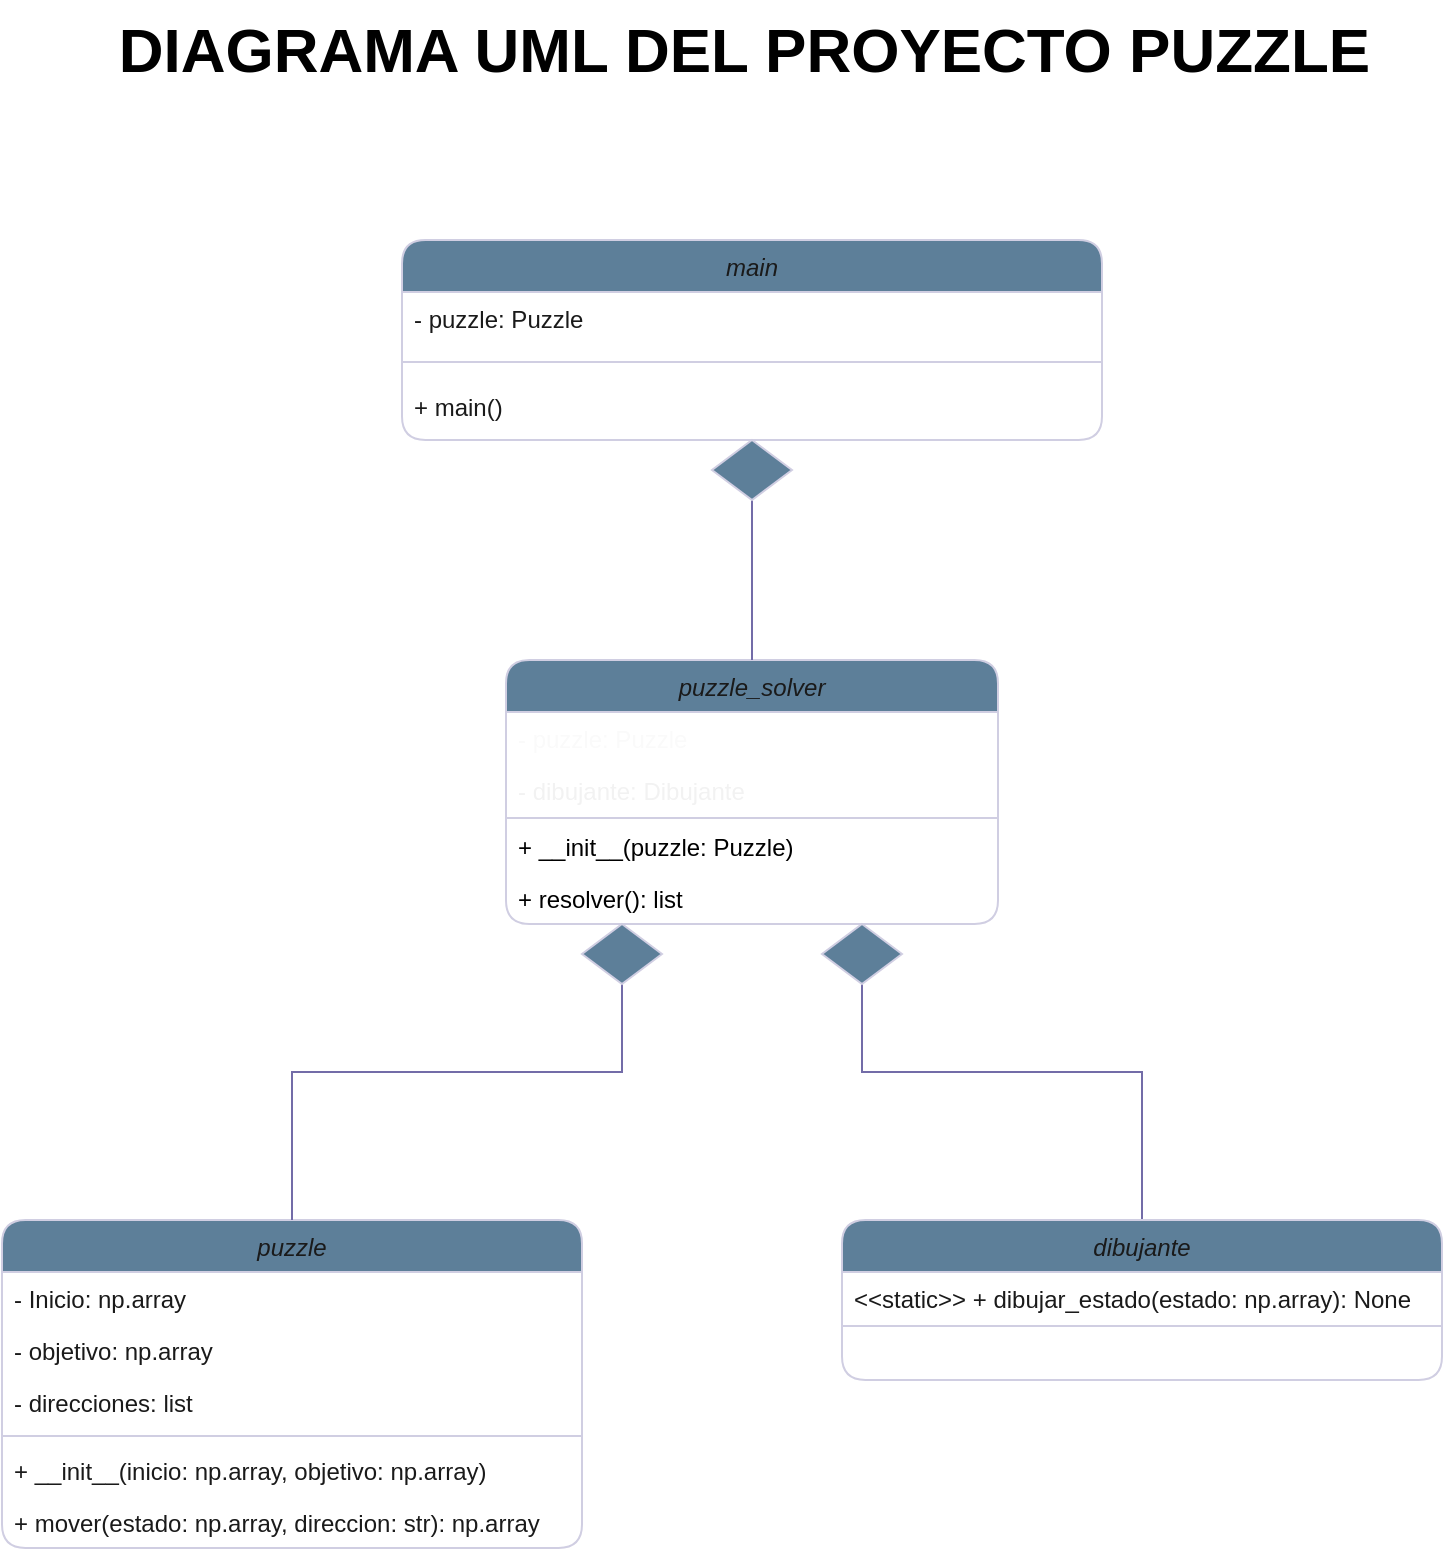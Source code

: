 <mxfile>
    <diagram id="C5RBs43oDa-KdzZeNtuy" name="Page-1">
        <mxGraphModel dx="858" dy="573" grid="1" gridSize="10" guides="1" tooltips="1" connect="1" arrows="1" fold="1" page="1" pageScale="1" pageWidth="827" pageHeight="1169" math="0" shadow="0">
            <root>
                <mxCell id="WIyWlLk6GJQsqaUBKTNV-0"/>
                <mxCell id="WIyWlLk6GJQsqaUBKTNV-1" parent="WIyWlLk6GJQsqaUBKTNV-0"/>
                <mxCell id="zkfFHV4jXpPFQw0GAbJ--0" value="puzzle" style="swimlane;fontStyle=2;align=center;verticalAlign=top;childLayout=stackLayout;horizontal=1;startSize=26;horizontalStack=0;resizeParent=1;resizeLast=0;collapsible=1;marginBottom=0;rounded=1;shadow=0;strokeWidth=1;labelBackgroundColor=none;fillColor=#5D7F99;strokeColor=#D0CEE2;fontColor=#1A1A1A;" parent="WIyWlLk6GJQsqaUBKTNV-1" vertex="1">
                    <mxGeometry x="50" y="690" width="290" height="164" as="geometry">
                        <mxRectangle x="220" y="120" width="160" height="26" as="alternateBounds"/>
                    </mxGeometry>
                </mxCell>
                <mxCell id="zkfFHV4jXpPFQw0GAbJ--1" value="- Inicio: np.array" style="text;align=left;verticalAlign=top;spacingLeft=4;spacingRight=4;overflow=hidden;rotatable=0;points=[[0,0.5],[1,0.5]];portConstraint=eastwest;labelBackgroundColor=none;rounded=1;fontColor=#1A1A1A;" parent="zkfFHV4jXpPFQw0GAbJ--0" vertex="1">
                    <mxGeometry y="26" width="290" height="26" as="geometry"/>
                </mxCell>
                <mxCell id="zkfFHV4jXpPFQw0GAbJ--2" value="- objetivo: np.array" style="text;align=left;verticalAlign=top;spacingLeft=4;spacingRight=4;overflow=hidden;rotatable=0;points=[[0,0.5],[1,0.5]];portConstraint=eastwest;rounded=1;shadow=0;html=0;labelBackgroundColor=none;fontColor=#1A1A1A;" parent="zkfFHV4jXpPFQw0GAbJ--0" vertex="1">
                    <mxGeometry y="52" width="290" height="26" as="geometry"/>
                </mxCell>
                <mxCell id="zkfFHV4jXpPFQw0GAbJ--3" value="- direcciones: list " style="text;align=left;verticalAlign=top;spacingLeft=4;spacingRight=4;overflow=hidden;rotatable=0;points=[[0,0.5],[1,0.5]];portConstraint=eastwest;rounded=1;shadow=0;html=0;labelBackgroundColor=none;fontColor=#1A1A1A;" parent="zkfFHV4jXpPFQw0GAbJ--0" vertex="1">
                    <mxGeometry y="78" width="290" height="26" as="geometry"/>
                </mxCell>
                <mxCell id="zkfFHV4jXpPFQw0GAbJ--4" value="" style="line;html=1;strokeWidth=1;align=left;verticalAlign=middle;spacingTop=-1;spacingLeft=3;spacingRight=3;rotatable=0;labelPosition=right;points=[];portConstraint=eastwest;labelBackgroundColor=none;rounded=1;fillColor=#5D7F99;strokeColor=#D0CEE2;fontColor=#1A1A1A;" parent="zkfFHV4jXpPFQw0GAbJ--0" vertex="1">
                    <mxGeometry y="104" width="290" height="8" as="geometry"/>
                </mxCell>
                <mxCell id="zkfFHV4jXpPFQw0GAbJ--5" value="+ __init__(inicio: np.array, objetivo: np.array)" style="text;align=left;verticalAlign=top;spacingLeft=4;spacingRight=4;overflow=hidden;rotatable=0;points=[[0,0.5],[1,0.5]];portConstraint=eastwest;labelBackgroundColor=none;rounded=1;fontColor=#1A1A1A;" parent="zkfFHV4jXpPFQw0GAbJ--0" vertex="1">
                    <mxGeometry y="112" width="290" height="26" as="geometry"/>
                </mxCell>
                <mxCell id="HfaBEtG0C1B9pcBdNKx_-7" value="+ mover(estado: np.array, direccion: str): np.array" style="text;align=left;verticalAlign=top;spacingLeft=4;spacingRight=4;overflow=hidden;rotatable=0;points=[[0,0.5],[1,0.5]];portConstraint=eastwest;labelBackgroundColor=none;rounded=1;fontColor=#1A1A1A;" parent="zkfFHV4jXpPFQw0GAbJ--0" vertex="1">
                    <mxGeometry y="138" width="290" height="26" as="geometry"/>
                </mxCell>
                <mxCell id="HfaBEtG0C1B9pcBdNKx_-60" style="edgeStyle=orthogonalEdgeStyle;rounded=0;orthogonalLoop=1;jettySize=auto;html=1;entryX=0.5;entryY=0;entryDx=0;entryDy=0;strokeColor=#736CA8;fontColor=#1A1A1A;endArrow=none;endFill=0;" parent="WIyWlLk6GJQsqaUBKTNV-1" source="HfaBEtG0C1B9pcBdNKx_-54" target="zkfFHV4jXpPFQw0GAbJ--0" edge="1">
                    <mxGeometry relative="1" as="geometry">
                        <Array as="points">
                            <mxPoint x="195" y="616"/>
                        </Array>
                    </mxGeometry>
                </mxCell>
                <mxCell id="HfaBEtG0C1B9pcBdNKx_-61" style="edgeStyle=orthogonalEdgeStyle;rounded=0;orthogonalLoop=1;jettySize=auto;html=1;strokeColor=#736CA8;fontColor=#1A1A1A;endArrow=none;endFill=0;" parent="WIyWlLk6GJQsqaUBKTNV-1" source="HfaBEtG0C1B9pcBdNKx_-64" target="HfaBEtG0C1B9pcBdNKx_-27" edge="1">
                    <mxGeometry relative="1" as="geometry">
                        <Array as="points">
                            <mxPoint x="480" y="616"/>
                            <mxPoint x="620" y="616"/>
                        </Array>
                    </mxGeometry>
                </mxCell>
                <mxCell id="HfaBEtG0C1B9pcBdNKx_-10" value="puzzle_solver" style="swimlane;fontStyle=2;align=center;verticalAlign=top;childLayout=stackLayout;horizontal=1;startSize=26;horizontalStack=0;resizeParent=1;resizeLast=0;collapsible=1;marginBottom=0;rounded=1;shadow=0;strokeWidth=1;labelBackgroundColor=none;fillColor=#5D7F99;strokeColor=#D0CEE2;fontColor=#1A1A1A;" parent="WIyWlLk6GJQsqaUBKTNV-1" vertex="1">
                    <mxGeometry x="302" y="410" width="246" height="132" as="geometry">
                        <mxRectangle x="220" y="120" width="160" height="26" as="alternateBounds"/>
                    </mxGeometry>
                </mxCell>
                <mxCell id="HfaBEtG0C1B9pcBdNKx_-11" value="- puzzle: Puzzle " style="text;align=left;verticalAlign=top;spacingLeft=4;spacingRight=4;overflow=hidden;rotatable=0;points=[[0,0.5],[1,0.5]];portConstraint=eastwest;labelBackgroundColor=none;rounded=1;fontColor=#fafafa;" parent="HfaBEtG0C1B9pcBdNKx_-10" vertex="1">
                    <mxGeometry y="26" width="246" height="26" as="geometry"/>
                </mxCell>
                <mxCell id="HfaBEtG0C1B9pcBdNKx_-23" value="- dibujante: Dibujante" style="text;align=left;verticalAlign=top;spacingLeft=4;spacingRight=4;overflow=hidden;rotatable=0;points=[[0,0.5],[1,0.5]];portConstraint=eastwest;labelBackgroundColor=none;rounded=1;fontColor=#f2f2f2;" parent="HfaBEtG0C1B9pcBdNKx_-10" vertex="1">
                    <mxGeometry y="52" width="246" height="26" as="geometry"/>
                </mxCell>
                <mxCell id="HfaBEtG0C1B9pcBdNKx_-14" value="" style="line;html=1;strokeWidth=1;align=left;verticalAlign=middle;spacingTop=-1;spacingLeft=3;spacingRight=3;rotatable=0;labelPosition=right;points=[];portConstraint=eastwest;labelBackgroundColor=none;rounded=1;fillColor=#5D7F99;strokeColor=#D0CEE2;fontColor=#1A1A1A;" parent="HfaBEtG0C1B9pcBdNKx_-10" vertex="1">
                    <mxGeometry y="78" width="246" height="2" as="geometry"/>
                </mxCell>
                <mxCell id="HfaBEtG0C1B9pcBdNKx_-24" value="+ __init__(puzzle: Puzzle)" style="text;align=left;verticalAlign=top;spacingLeft=4;spacingRight=4;overflow=hidden;rotatable=0;points=[[0,0.5],[1,0.5]];portConstraint=eastwest;labelBackgroundColor=none;rounded=1;fontColor=default;" parent="HfaBEtG0C1B9pcBdNKx_-10" vertex="1">
                    <mxGeometry y="80" width="246" height="26" as="geometry"/>
                </mxCell>
                <mxCell id="HfaBEtG0C1B9pcBdNKx_-26" value="+ resolver(): list" style="text;align=left;verticalAlign=top;spacingLeft=4;spacingRight=4;overflow=hidden;rotatable=0;points=[[0,0.5],[1,0.5]];portConstraint=eastwest;labelBackgroundColor=none;rounded=1;fontColor=default;" parent="HfaBEtG0C1B9pcBdNKx_-10" vertex="1">
                    <mxGeometry y="106" width="246" height="26" as="geometry"/>
                </mxCell>
                <mxCell id="HfaBEtG0C1B9pcBdNKx_-27" value="dibujante" style="swimlane;fontStyle=2;align=center;verticalAlign=top;childLayout=stackLayout;horizontal=1;startSize=26;horizontalStack=0;resizeParent=1;resizeLast=0;collapsible=1;marginBottom=0;rounded=1;shadow=0;strokeWidth=1;labelBackgroundColor=none;fillColor=#5D7F99;strokeColor=#D0CEE2;fontColor=#1A1A1A;" parent="WIyWlLk6GJQsqaUBKTNV-1" vertex="1">
                    <mxGeometry x="470" y="690" width="300" height="80" as="geometry">
                        <mxRectangle x="220" y="120" width="160" height="26" as="alternateBounds"/>
                    </mxGeometry>
                </mxCell>
                <mxCell id="HfaBEtG0C1B9pcBdNKx_-28" value="&lt;&lt;static&gt;&gt; + dibujar_estado(estado: np.array): None" style="text;align=left;verticalAlign=top;spacingLeft=4;spacingRight=4;overflow=hidden;rotatable=0;points=[[0,0.5],[1,0.5]];portConstraint=eastwest;labelBackgroundColor=none;rounded=1;fontColor=#1A1A1A;" parent="HfaBEtG0C1B9pcBdNKx_-27" vertex="1">
                    <mxGeometry y="26" width="300" height="26" as="geometry"/>
                </mxCell>
                <mxCell id="HfaBEtG0C1B9pcBdNKx_-30" value="" style="line;html=1;strokeWidth=1;align=left;verticalAlign=middle;spacingTop=-1;spacingLeft=3;spacingRight=3;rotatable=0;labelPosition=right;points=[];portConstraint=eastwest;labelBackgroundColor=none;rounded=1;fillColor=#5D7F99;strokeColor=#D0CEE2;fontColor=#1A1A1A;" parent="HfaBEtG0C1B9pcBdNKx_-27" vertex="1">
                    <mxGeometry y="52" width="300" height="2" as="geometry"/>
                </mxCell>
                <mxCell id="HfaBEtG0C1B9pcBdNKx_-47" style="edgeStyle=orthogonalEdgeStyle;rounded=0;orthogonalLoop=1;jettySize=auto;html=1;entryX=0.5;entryY=0;entryDx=0;entryDy=0;strokeColor=none;fontColor=#1A1A1A;" parent="WIyWlLk6GJQsqaUBKTNV-1" source="HfaBEtG0C1B9pcBdNKx_-33" target="zkfFHV4jXpPFQw0GAbJ--0" edge="1">
                    <mxGeometry relative="1" as="geometry"/>
                </mxCell>
                <mxCell id="HfaBEtG0C1B9pcBdNKx_-58" style="edgeStyle=orthogonalEdgeStyle;rounded=0;orthogonalLoop=1;jettySize=auto;html=1;entryX=0.5;entryY=0;entryDx=0;entryDy=0;strokeColor=#736CA8;fontColor=#1A1A1A;endArrow=none;endFill=0;" parent="WIyWlLk6GJQsqaUBKTNV-1" source="HfaBEtG0C1B9pcBdNKx_-53" target="HfaBEtG0C1B9pcBdNKx_-10" edge="1">
                    <mxGeometry relative="1" as="geometry"/>
                </mxCell>
                <mxCell id="HfaBEtG0C1B9pcBdNKx_-33" value="main" style="swimlane;fontStyle=2;align=center;verticalAlign=top;childLayout=stackLayout;horizontal=1;startSize=26;horizontalStack=0;resizeParent=1;resizeLast=0;collapsible=1;marginBottom=0;rounded=1;shadow=0;strokeWidth=1;labelBackgroundColor=none;fillColor=#5D7F99;strokeColor=#D0CEE2;fontColor=#1A1A1A;" parent="WIyWlLk6GJQsqaUBKTNV-1" vertex="1">
                    <mxGeometry x="250" y="200" width="350" height="100" as="geometry">
                        <mxRectangle x="220" y="120" width="160" height="26" as="alternateBounds"/>
                    </mxGeometry>
                </mxCell>
                <mxCell id="HfaBEtG0C1B9pcBdNKx_-34" value="- puzzle: Puzzle" style="text;align=left;verticalAlign=top;spacingLeft=4;spacingRight=4;overflow=hidden;rotatable=0;points=[[0,0.5],[1,0.5]];portConstraint=eastwest;labelBackgroundColor=none;rounded=1;fontColor=#1A1A1A;" parent="HfaBEtG0C1B9pcBdNKx_-33" vertex="1">
                    <mxGeometry y="26" width="350" height="26" as="geometry"/>
                </mxCell>
                <mxCell id="HfaBEtG0C1B9pcBdNKx_-35" value="" style="line;html=1;strokeWidth=1;align=left;verticalAlign=middle;spacingTop=-1;spacingLeft=3;spacingRight=3;rotatable=0;labelPosition=right;points=[];portConstraint=eastwest;labelBackgroundColor=none;rounded=1;fillColor=#5D7F99;strokeColor=#D0CEE2;fontColor=#1A1A1A;" parent="HfaBEtG0C1B9pcBdNKx_-33" vertex="1">
                    <mxGeometry y="52" width="350" height="18" as="geometry"/>
                </mxCell>
                <mxCell id="HfaBEtG0C1B9pcBdNKx_-36" value="+ main() " style="text;align=left;verticalAlign=top;spacingLeft=4;spacingRight=4;overflow=hidden;rotatable=0;points=[[0,0.5],[1,0.5]];portConstraint=eastwest;labelBackgroundColor=none;rounded=1;fontColor=#1A1A1A;" parent="HfaBEtG0C1B9pcBdNKx_-33" vertex="1">
                    <mxGeometry y="70" width="350" height="30" as="geometry"/>
                </mxCell>
                <mxCell id="HfaBEtG0C1B9pcBdNKx_-40" value="&lt;b&gt;&lt;font style=&quot;font-size: 31px;&quot;&gt;DIAGRAMA UML DEL PROYECTO PUZZLE&amp;nbsp;&lt;/font&gt;&lt;/b&gt;" style="text;html=1;align=center;verticalAlign=middle;resizable=0;points=[];autosize=1;strokeColor=none;fillColor=none;labelBackgroundColor=none;rounded=1;fontColor=default;" parent="WIyWlLk6GJQsqaUBKTNV-1" vertex="1">
                    <mxGeometry x="100" y="80" width="650" height="50" as="geometry"/>
                </mxCell>
                <mxCell id="HfaBEtG0C1B9pcBdNKx_-53" value="" style="rhombus;whiteSpace=wrap;html=1;strokeColor=#D0CEE2;fontColor=#1A1A1A;fillColor=#5D7F99;" parent="WIyWlLk6GJQsqaUBKTNV-1" vertex="1">
                    <mxGeometry x="405" y="300" width="40" height="30" as="geometry"/>
                </mxCell>
                <mxCell id="HfaBEtG0C1B9pcBdNKx_-62" value="" style="edgeStyle=orthogonalEdgeStyle;rounded=0;orthogonalLoop=1;jettySize=auto;html=1;entryX=0.5;entryY=0;entryDx=0;entryDy=0;strokeColor=#736CA8;fontColor=#1A1A1A;endArrow=none;endFill=0;" parent="WIyWlLk6GJQsqaUBKTNV-1" source="HfaBEtG0C1B9pcBdNKx_-10" target="HfaBEtG0C1B9pcBdNKx_-54" edge="1">
                    <mxGeometry relative="1" as="geometry">
                        <mxPoint x="360" y="542" as="sourcePoint"/>
                        <mxPoint x="195" y="690" as="targetPoint"/>
                        <Array as="points">
                            <mxPoint x="360" y="616"/>
                        </Array>
                    </mxGeometry>
                </mxCell>
                <mxCell id="HfaBEtG0C1B9pcBdNKx_-54" value="" style="rhombus;whiteSpace=wrap;html=1;strokeColor=#D0CEE2;fontColor=#1A1A1A;fillColor=#5D7F99;" parent="WIyWlLk6GJQsqaUBKTNV-1" vertex="1">
                    <mxGeometry x="340" y="542" width="40" height="30" as="geometry"/>
                </mxCell>
                <mxCell id="HfaBEtG0C1B9pcBdNKx_-64" value="" style="rhombus;whiteSpace=wrap;html=1;strokeColor=#D0CEE2;fontColor=#1A1A1A;fillColor=#5D7F99;" parent="WIyWlLk6GJQsqaUBKTNV-1" vertex="1">
                    <mxGeometry x="460" y="542" width="40" height="30" as="geometry"/>
                </mxCell>
            </root>
        </mxGraphModel>
    </diagram>
</mxfile>